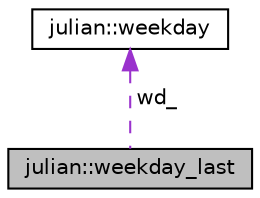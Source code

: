 digraph "julian::weekday_last"
{
 // LATEX_PDF_SIZE
  edge [fontname="Helvetica",fontsize="10",labelfontname="Helvetica",labelfontsize="10"];
  node [fontname="Helvetica",fontsize="10",shape=record];
  Node1 [label="julian::weekday_last",height=0.2,width=0.4,color="black", fillcolor="grey75", style="filled", fontcolor="black",tooltip=" "];
  Node2 -> Node1 [dir="back",color="darkorchid3",fontsize="10",style="dashed",label=" wd_" ,fontname="Helvetica"];
  Node2 [label="julian::weekday",height=0.2,width=0.4,color="black", fillcolor="white", style="filled",URL="$classjulian_1_1weekday.html",tooltip=" "];
}
